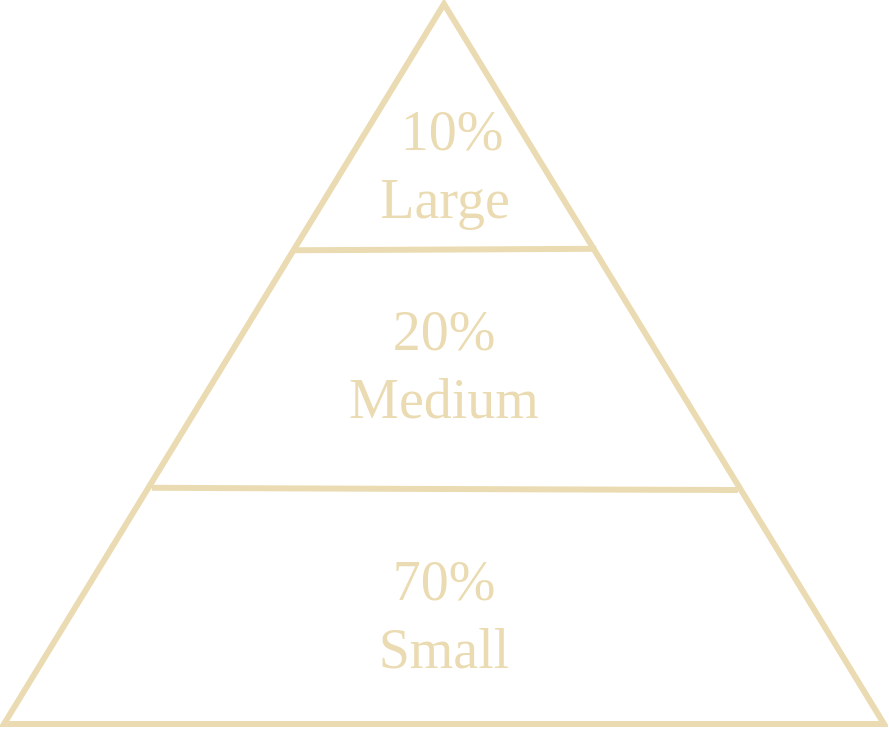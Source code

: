<mxfile version="12.6.2" type="device"><diagram id="NCR3S_aDRDfFLv7zF2eF" name="Page-1"><mxGraphModel dx="1422" dy="778" grid="1" gridSize="10" guides="1" tooltips="1" connect="1" arrows="1" fold="1" page="1" pageScale="1" pageWidth="800" pageHeight="500" math="0" shadow="0"><root><mxCell id="0"/><mxCell id="1" parent="0"/><mxCell id="lSEUueuLdhivuzkQTe7h-1" value="" style="triangle;whiteSpace=wrap;html=1;rotation=-90;strokeColor=#EBDBB2;strokeWidth=3;fillColor=none;" vertex="1" parent="1"><mxGeometry x="80" width="360" height="440" as="geometry"/></mxCell><mxCell id="lSEUueuLdhivuzkQTe7h-2" value="" style="endArrow=none;html=1;exitX=0.325;exitY=0.834;exitDx=0;exitDy=0;exitPerimeter=0;entryX=0.328;entryY=0.168;entryDx=0;entryDy=0;entryPerimeter=0;strokeColor=#EBDBB2;strokeWidth=3;" edge="1" parent="1" source="lSEUueuLdhivuzkQTe7h-1" target="lSEUueuLdhivuzkQTe7h-1"><mxGeometry width="50" height="50" relative="1" as="geometry"><mxPoint x="40" y="510" as="sourcePoint"/><mxPoint x="90" y="460" as="targetPoint"/></mxGeometry></mxCell><mxCell id="lSEUueuLdhivuzkQTe7h-3" value="" style="endArrow=none;html=1;entryX=0.66;entryY=0.673;entryDx=0;entryDy=0;entryPerimeter=0;exitX=0.658;exitY=0.33;exitDx=0;exitDy=0;exitPerimeter=0;strokeColor=#EBDBB2;strokeWidth=3;" edge="1" parent="1" source="lSEUueuLdhivuzkQTe7h-1" target="lSEUueuLdhivuzkQTe7h-1"><mxGeometry width="50" height="50" relative="1" as="geometry"><mxPoint x="40" y="510" as="sourcePoint"/><mxPoint x="90" y="460" as="targetPoint"/></mxGeometry></mxCell><mxCell id="lSEUueuLdhivuzkQTe7h-5" value="70%&lt;br&gt;Small" style="text;fontSize=28;align=center;verticalAlign=middle;html=1;fontColor=#EBDBB2;whiteSpace=wrap;fontFamily=Work Sans;FType=g;" vertex="1" parent="1"><mxGeometry x="200" y="310" width="120" height="69" as="geometry"/></mxCell><mxCell id="lSEUueuLdhivuzkQTe7h-6" value="20%&lt;br&gt;Medium" style="text;fontSize=28;align=center;verticalAlign=middle;html=1;fontColor=#EBDBB2;whiteSpace=wrap;fontFamily=Work Sans;FType=g;" vertex="1" parent="1"><mxGeometry x="195" y="182.5" width="130" height="75" as="geometry"/></mxCell><mxCell id="lSEUueuLdhivuzkQTe7h-7" value="&amp;nbsp;10%&lt;br&gt;Large" style="text;fontSize=28;align=center;verticalAlign=middle;html=1;fontColor=#EBDBB2;whiteSpace=wrap;fontFamily=Work Sans;FType=g;" vertex="1" parent="1"><mxGeometry x="222.5" y="90" width="75" height="60" as="geometry"/></mxCell></root></mxGraphModel></diagram></mxfile>